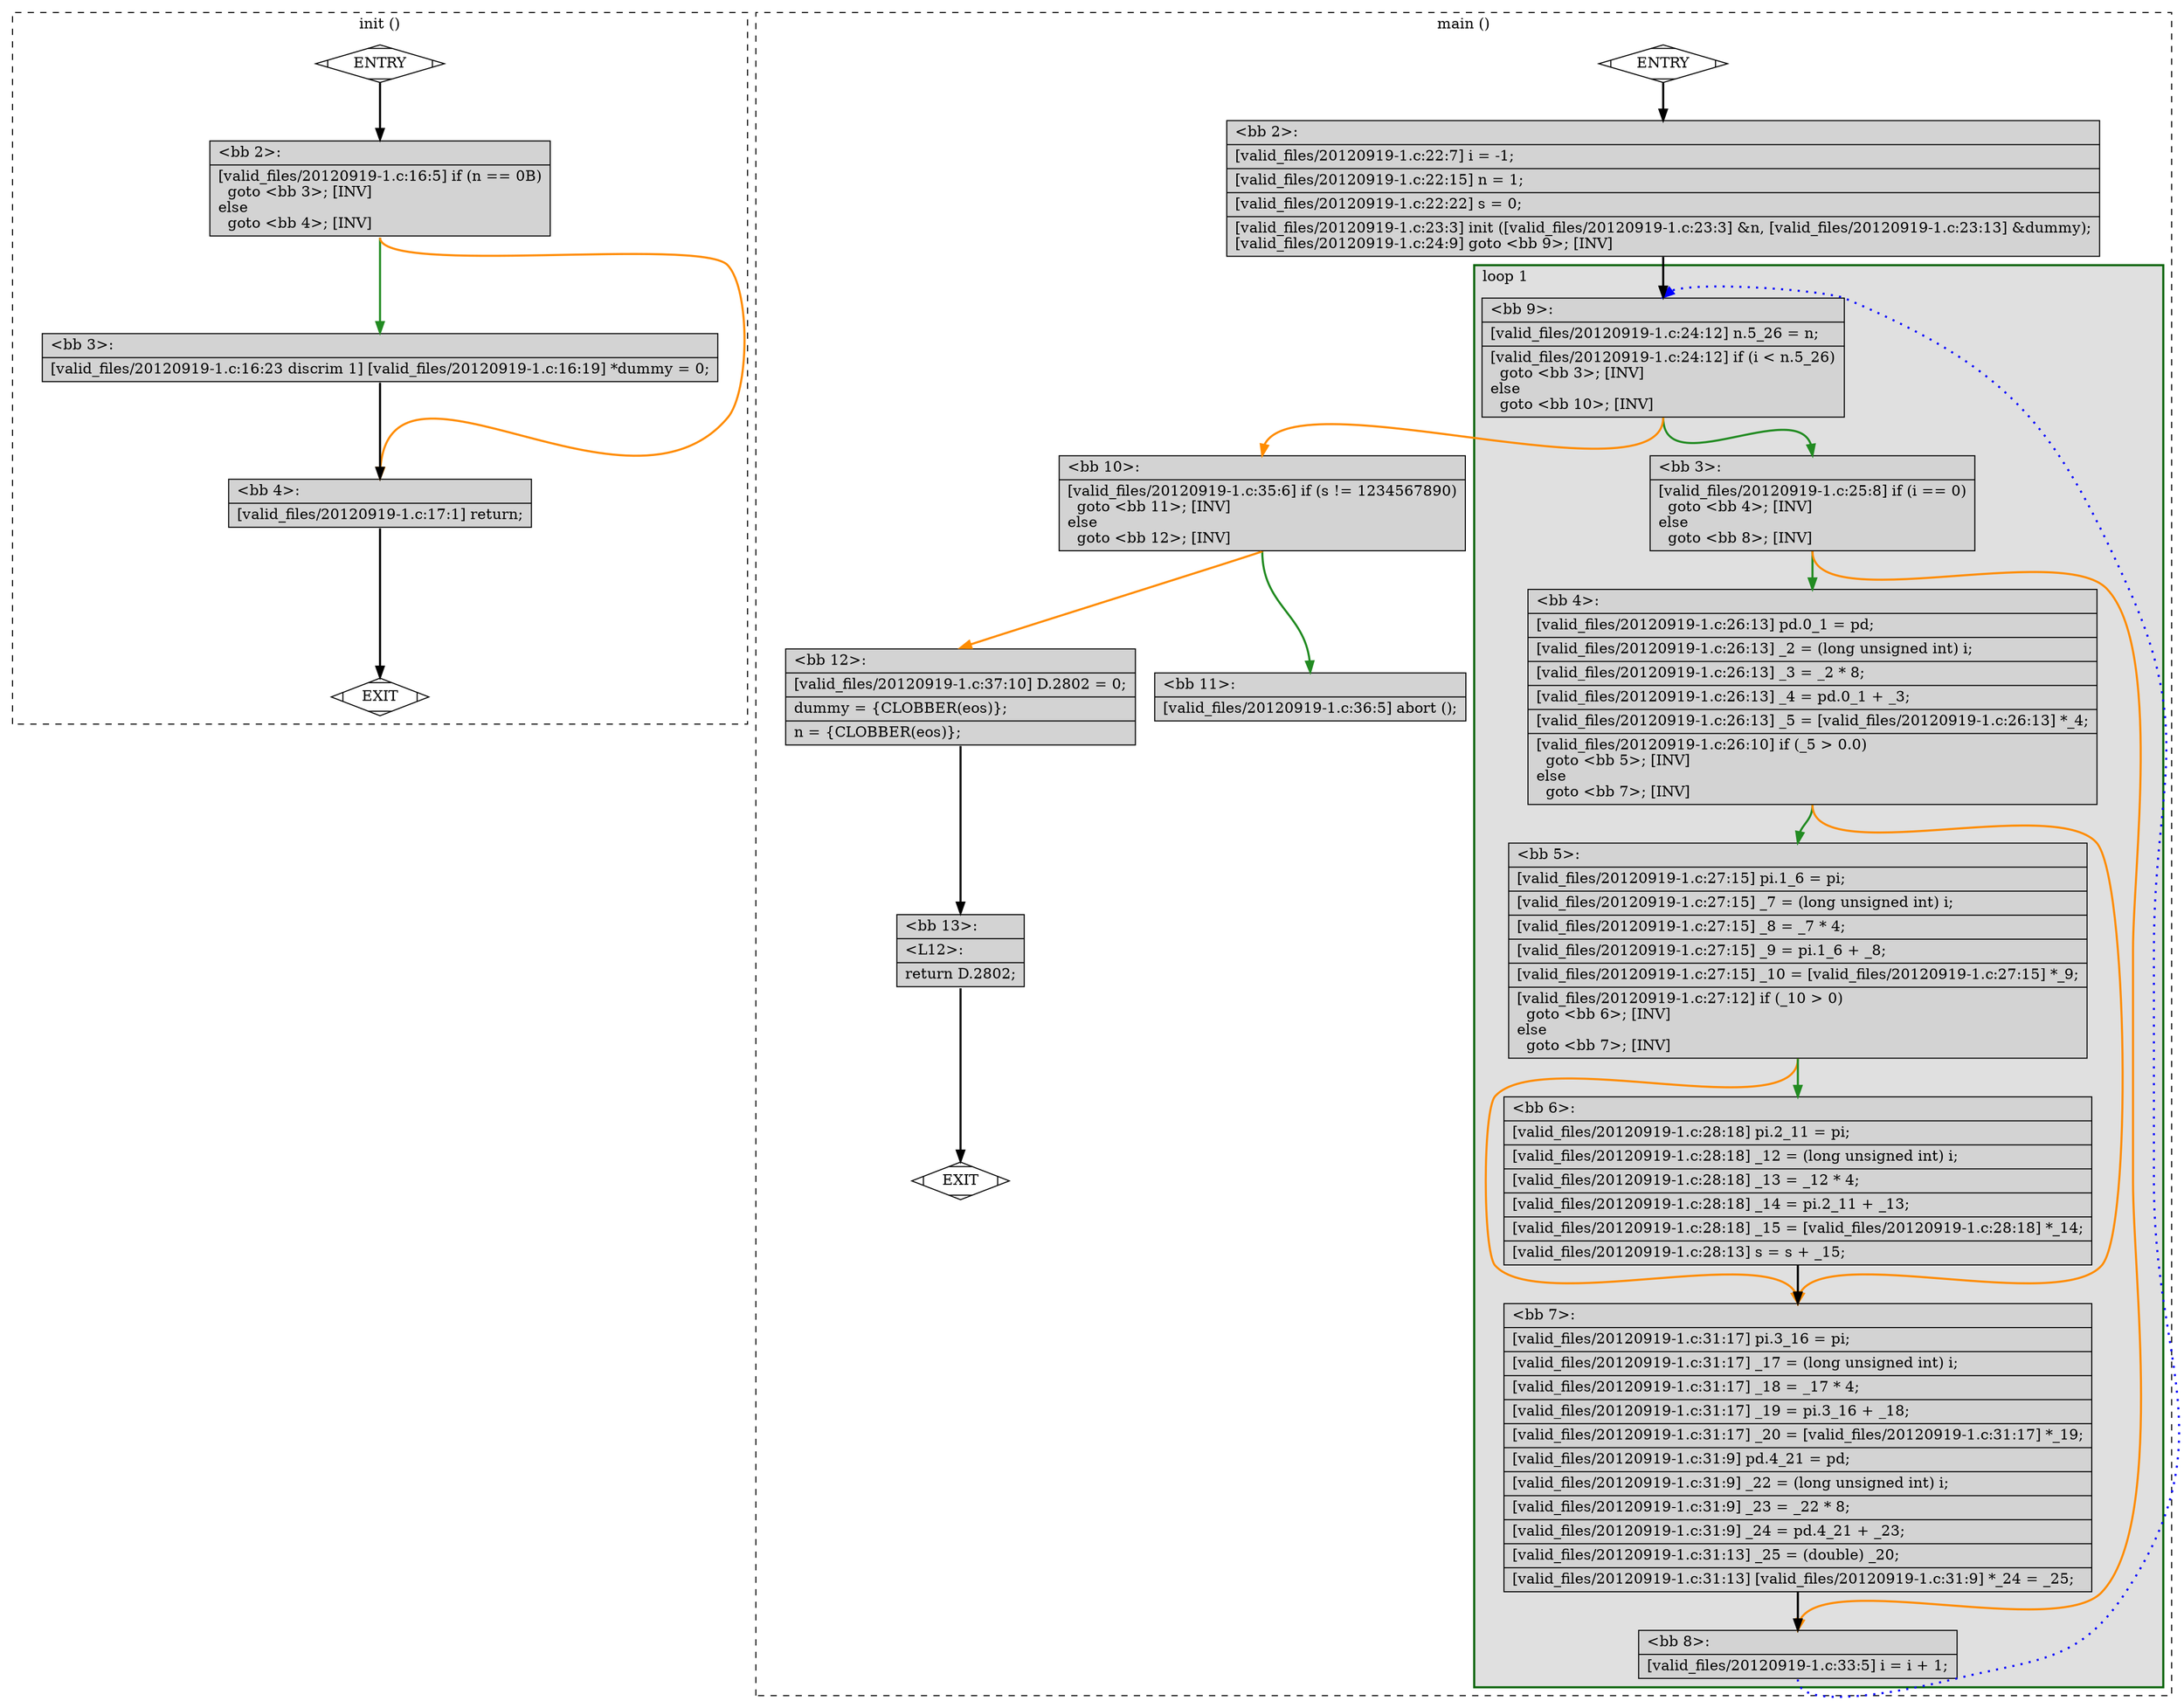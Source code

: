 digraph "a-20120919-1.c.015t.cfg" {
overlap=false;
subgraph "cluster_init" {
	style="dashed";
	color="black";
	label="init ()";
	fn_0_basic_block_0 [shape=Mdiamond,style=filled,fillcolor=white,label="ENTRY"];

	fn_0_basic_block_1 [shape=Mdiamond,style=filled,fillcolor=white,label="EXIT"];

	fn_0_basic_block_2 [shape=record,style=filled,fillcolor=lightgrey,label="{\<bb\ 2\>:\l\
|[valid_files/20120919-1.c:16:5]\ if\ (n\ ==\ 0B)\l\
\ \ goto\ \<bb\ 3\>;\ [INV]\l\
else\l\
\ \ goto\ \<bb\ 4\>;\ [INV]\l\
}"];

	fn_0_basic_block_3 [shape=record,style=filled,fillcolor=lightgrey,label="{\<bb\ 3\>:\l\
|[valid_files/20120919-1.c:16:23\ discrim\ 1]\ [valid_files/20120919-1.c:16:19]\ *dummy\ =\ 0;\l\
}"];

	fn_0_basic_block_4 [shape=record,style=filled,fillcolor=lightgrey,label="{\<bb\ 4\>:\l\
|[valid_files/20120919-1.c:17:1]\ return;\l\
}"];

	fn_0_basic_block_0:s -> fn_0_basic_block_2:n [style="solid,bold",color=black,weight=100,constraint=true];
	fn_0_basic_block_2:s -> fn_0_basic_block_3:n [style="solid,bold",color=forestgreen,weight=10,constraint=true];
	fn_0_basic_block_2:s -> fn_0_basic_block_4:n [style="solid,bold",color=darkorange,weight=10,constraint=true];
	fn_0_basic_block_3:s -> fn_0_basic_block_4:n [style="solid,bold",color=black,weight=100,constraint=true];
	fn_0_basic_block_4:s -> fn_0_basic_block_1:n [style="solid,bold",color=black,weight=10,constraint=true];
	fn_0_basic_block_0:s -> fn_0_basic_block_1:n [style="invis",constraint=true];
}
subgraph "cluster_main" {
	style="dashed";
	color="black";
	label="main ()";
	subgraph cluster_1_1 {
	style="filled";
	color="darkgreen";
	fillcolor="grey88";
	label="loop 1";
	labeljust=l;
	penwidth=2;
	fn_1_basic_block_9 [shape=record,style=filled,fillcolor=lightgrey,label="{\<bb\ 9\>:\l\
|[valid_files/20120919-1.c:24:12]\ n.5_26\ =\ n;\l\
|[valid_files/20120919-1.c:24:12]\ if\ (i\ \<\ n.5_26)\l\
\ \ goto\ \<bb\ 3\>;\ [INV]\l\
else\l\
\ \ goto\ \<bb\ 10\>;\ [INV]\l\
}"];

	fn_1_basic_block_3 [shape=record,style=filled,fillcolor=lightgrey,label="{\<bb\ 3\>:\l\
|[valid_files/20120919-1.c:25:8]\ if\ (i\ ==\ 0)\l\
\ \ goto\ \<bb\ 4\>;\ [INV]\l\
else\l\
\ \ goto\ \<bb\ 8\>;\ [INV]\l\
}"];

	fn_1_basic_block_4 [shape=record,style=filled,fillcolor=lightgrey,label="{\<bb\ 4\>:\l\
|[valid_files/20120919-1.c:26:13]\ pd.0_1\ =\ pd;\l\
|[valid_files/20120919-1.c:26:13]\ _2\ =\ (long\ unsigned\ int)\ i;\l\
|[valid_files/20120919-1.c:26:13]\ _3\ =\ _2\ *\ 8;\l\
|[valid_files/20120919-1.c:26:13]\ _4\ =\ pd.0_1\ +\ _3;\l\
|[valid_files/20120919-1.c:26:13]\ _5\ =\ [valid_files/20120919-1.c:26:13]\ *_4;\l\
|[valid_files/20120919-1.c:26:10]\ if\ (_5\ \>\ 0.0)\l\
\ \ goto\ \<bb\ 5\>;\ [INV]\l\
else\l\
\ \ goto\ \<bb\ 7\>;\ [INV]\l\
}"];

	fn_1_basic_block_8 [shape=record,style=filled,fillcolor=lightgrey,label="{\<bb\ 8\>:\l\
|[valid_files/20120919-1.c:33:5]\ i\ =\ i\ +\ 1;\l\
}"];

	fn_1_basic_block_5 [shape=record,style=filled,fillcolor=lightgrey,label="{\<bb\ 5\>:\l\
|[valid_files/20120919-1.c:27:15]\ pi.1_6\ =\ pi;\l\
|[valid_files/20120919-1.c:27:15]\ _7\ =\ (long\ unsigned\ int)\ i;\l\
|[valid_files/20120919-1.c:27:15]\ _8\ =\ _7\ *\ 4;\l\
|[valid_files/20120919-1.c:27:15]\ _9\ =\ pi.1_6\ +\ _8;\l\
|[valid_files/20120919-1.c:27:15]\ _10\ =\ [valid_files/20120919-1.c:27:15]\ *_9;\l\
|[valid_files/20120919-1.c:27:12]\ if\ (_10\ \>\ 0)\l\
\ \ goto\ \<bb\ 6\>;\ [INV]\l\
else\l\
\ \ goto\ \<bb\ 7\>;\ [INV]\l\
}"];

	fn_1_basic_block_7 [shape=record,style=filled,fillcolor=lightgrey,label="{\<bb\ 7\>:\l\
|[valid_files/20120919-1.c:31:17]\ pi.3_16\ =\ pi;\l\
|[valid_files/20120919-1.c:31:17]\ _17\ =\ (long\ unsigned\ int)\ i;\l\
|[valid_files/20120919-1.c:31:17]\ _18\ =\ _17\ *\ 4;\l\
|[valid_files/20120919-1.c:31:17]\ _19\ =\ pi.3_16\ +\ _18;\l\
|[valid_files/20120919-1.c:31:17]\ _20\ =\ [valid_files/20120919-1.c:31:17]\ *_19;\l\
|[valid_files/20120919-1.c:31:9]\ pd.4_21\ =\ pd;\l\
|[valid_files/20120919-1.c:31:9]\ _22\ =\ (long\ unsigned\ int)\ i;\l\
|[valid_files/20120919-1.c:31:9]\ _23\ =\ _22\ *\ 8;\l\
|[valid_files/20120919-1.c:31:9]\ _24\ =\ pd.4_21\ +\ _23;\l\
|[valid_files/20120919-1.c:31:13]\ _25\ =\ (double)\ _20;\l\
|[valid_files/20120919-1.c:31:13]\ [valid_files/20120919-1.c:31:9]\ *_24\ =\ _25;\l\
}"];

	fn_1_basic_block_6 [shape=record,style=filled,fillcolor=lightgrey,label="{\<bb\ 6\>:\l\
|[valid_files/20120919-1.c:28:18]\ pi.2_11\ =\ pi;\l\
|[valid_files/20120919-1.c:28:18]\ _12\ =\ (long\ unsigned\ int)\ i;\l\
|[valid_files/20120919-1.c:28:18]\ _13\ =\ _12\ *\ 4;\l\
|[valid_files/20120919-1.c:28:18]\ _14\ =\ pi.2_11\ +\ _13;\l\
|[valid_files/20120919-1.c:28:18]\ _15\ =\ [valid_files/20120919-1.c:28:18]\ *_14;\l\
|[valid_files/20120919-1.c:28:13]\ s\ =\ s\ +\ _15;\l\
}"];

	}
	fn_1_basic_block_0 [shape=Mdiamond,style=filled,fillcolor=white,label="ENTRY"];

	fn_1_basic_block_1 [shape=Mdiamond,style=filled,fillcolor=white,label="EXIT"];

	fn_1_basic_block_2 [shape=record,style=filled,fillcolor=lightgrey,label="{\<bb\ 2\>:\l\
|[valid_files/20120919-1.c:22:7]\ i\ =\ -1;\l\
|[valid_files/20120919-1.c:22:15]\ n\ =\ 1;\l\
|[valid_files/20120919-1.c:22:22]\ s\ =\ 0;\l\
|[valid_files/20120919-1.c:23:3]\ init\ ([valid_files/20120919-1.c:23:3]\ &n,\ [valid_files/20120919-1.c:23:13]\ &dummy);\l\
[valid_files/20120919-1.c:24:9]\ goto\ \<bb\ 9\>;\ [INV]\l\
}"];

	fn_1_basic_block_10 [shape=record,style=filled,fillcolor=lightgrey,label="{\<bb\ 10\>:\l\
|[valid_files/20120919-1.c:35:6]\ if\ (s\ !=\ 1234567890)\l\
\ \ goto\ \<bb\ 11\>;\ [INV]\l\
else\l\
\ \ goto\ \<bb\ 12\>;\ [INV]\l\
}"];

	fn_1_basic_block_11 [shape=record,style=filled,fillcolor=lightgrey,label="{\<bb\ 11\>:\l\
|[valid_files/20120919-1.c:36:5]\ abort\ ();\l\
}"];

	fn_1_basic_block_12 [shape=record,style=filled,fillcolor=lightgrey,label="{\<bb\ 12\>:\l\
|[valid_files/20120919-1.c:37:10]\ D.2802\ =\ 0;\l\
|dummy\ =\ \{CLOBBER(eos)\};\l\
|n\ =\ \{CLOBBER(eos)\};\l\
}"];

	fn_1_basic_block_13 [shape=record,style=filled,fillcolor=lightgrey,label="{\<bb\ 13\>:\l\
|\<L12\>:\l\
|return\ D.2802;\l\
}"];

	fn_1_basic_block_0:s -> fn_1_basic_block_2:n [style="solid,bold",color=black,weight=100,constraint=true];
	fn_1_basic_block_2:s -> fn_1_basic_block_9:n [style="solid,bold",color=black,weight=100,constraint=true];
	fn_1_basic_block_3:s -> fn_1_basic_block_4:n [style="solid,bold",color=forestgreen,weight=10,constraint=true];
	fn_1_basic_block_3:s -> fn_1_basic_block_8:n [style="solid,bold",color=darkorange,weight=10,constraint=true];
	fn_1_basic_block_4:s -> fn_1_basic_block_5:n [style="solid,bold",color=forestgreen,weight=10,constraint=true];
	fn_1_basic_block_4:s -> fn_1_basic_block_7:n [style="solid,bold",color=darkorange,weight=10,constraint=true];
	fn_1_basic_block_5:s -> fn_1_basic_block_6:n [style="solid,bold",color=forestgreen,weight=10,constraint=true];
	fn_1_basic_block_5:s -> fn_1_basic_block_7:n [style="solid,bold",color=darkorange,weight=10,constraint=true];
	fn_1_basic_block_6:s -> fn_1_basic_block_7:n [style="solid,bold",color=black,weight=100,constraint=true];
	fn_1_basic_block_7:s -> fn_1_basic_block_8:n [style="solid,bold",color=black,weight=100,constraint=true];
	fn_1_basic_block_8:s -> fn_1_basic_block_9:n [style="dotted,bold",color=blue,weight=10,constraint=false];
	fn_1_basic_block_9:s -> fn_1_basic_block_3:n [style="solid,bold",color=forestgreen,weight=10,constraint=true];
	fn_1_basic_block_9:s -> fn_1_basic_block_10:n [style="solid,bold",color=darkorange,weight=10,constraint=true];
	fn_1_basic_block_10:s -> fn_1_basic_block_11:n [style="solid,bold",color=forestgreen,weight=10,constraint=true];
	fn_1_basic_block_10:s -> fn_1_basic_block_12:n [style="solid,bold",color=darkorange,weight=10,constraint=true];
	fn_1_basic_block_12:s -> fn_1_basic_block_13:n [style="solid,bold",color=black,weight=100,constraint=true];
	fn_1_basic_block_13:s -> fn_1_basic_block_1:n [style="solid,bold",color=black,weight=10,constraint=true];
	fn_1_basic_block_0:s -> fn_1_basic_block_1:n [style="invis",constraint=true];
}
}
